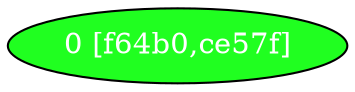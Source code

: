 diGraph libnss3{
	libnss3_0  [style=filled fillcolor="#20FF20" fontcolor="#ffffff" shape=oval label="0 [f64b0,ce57f]"]


}